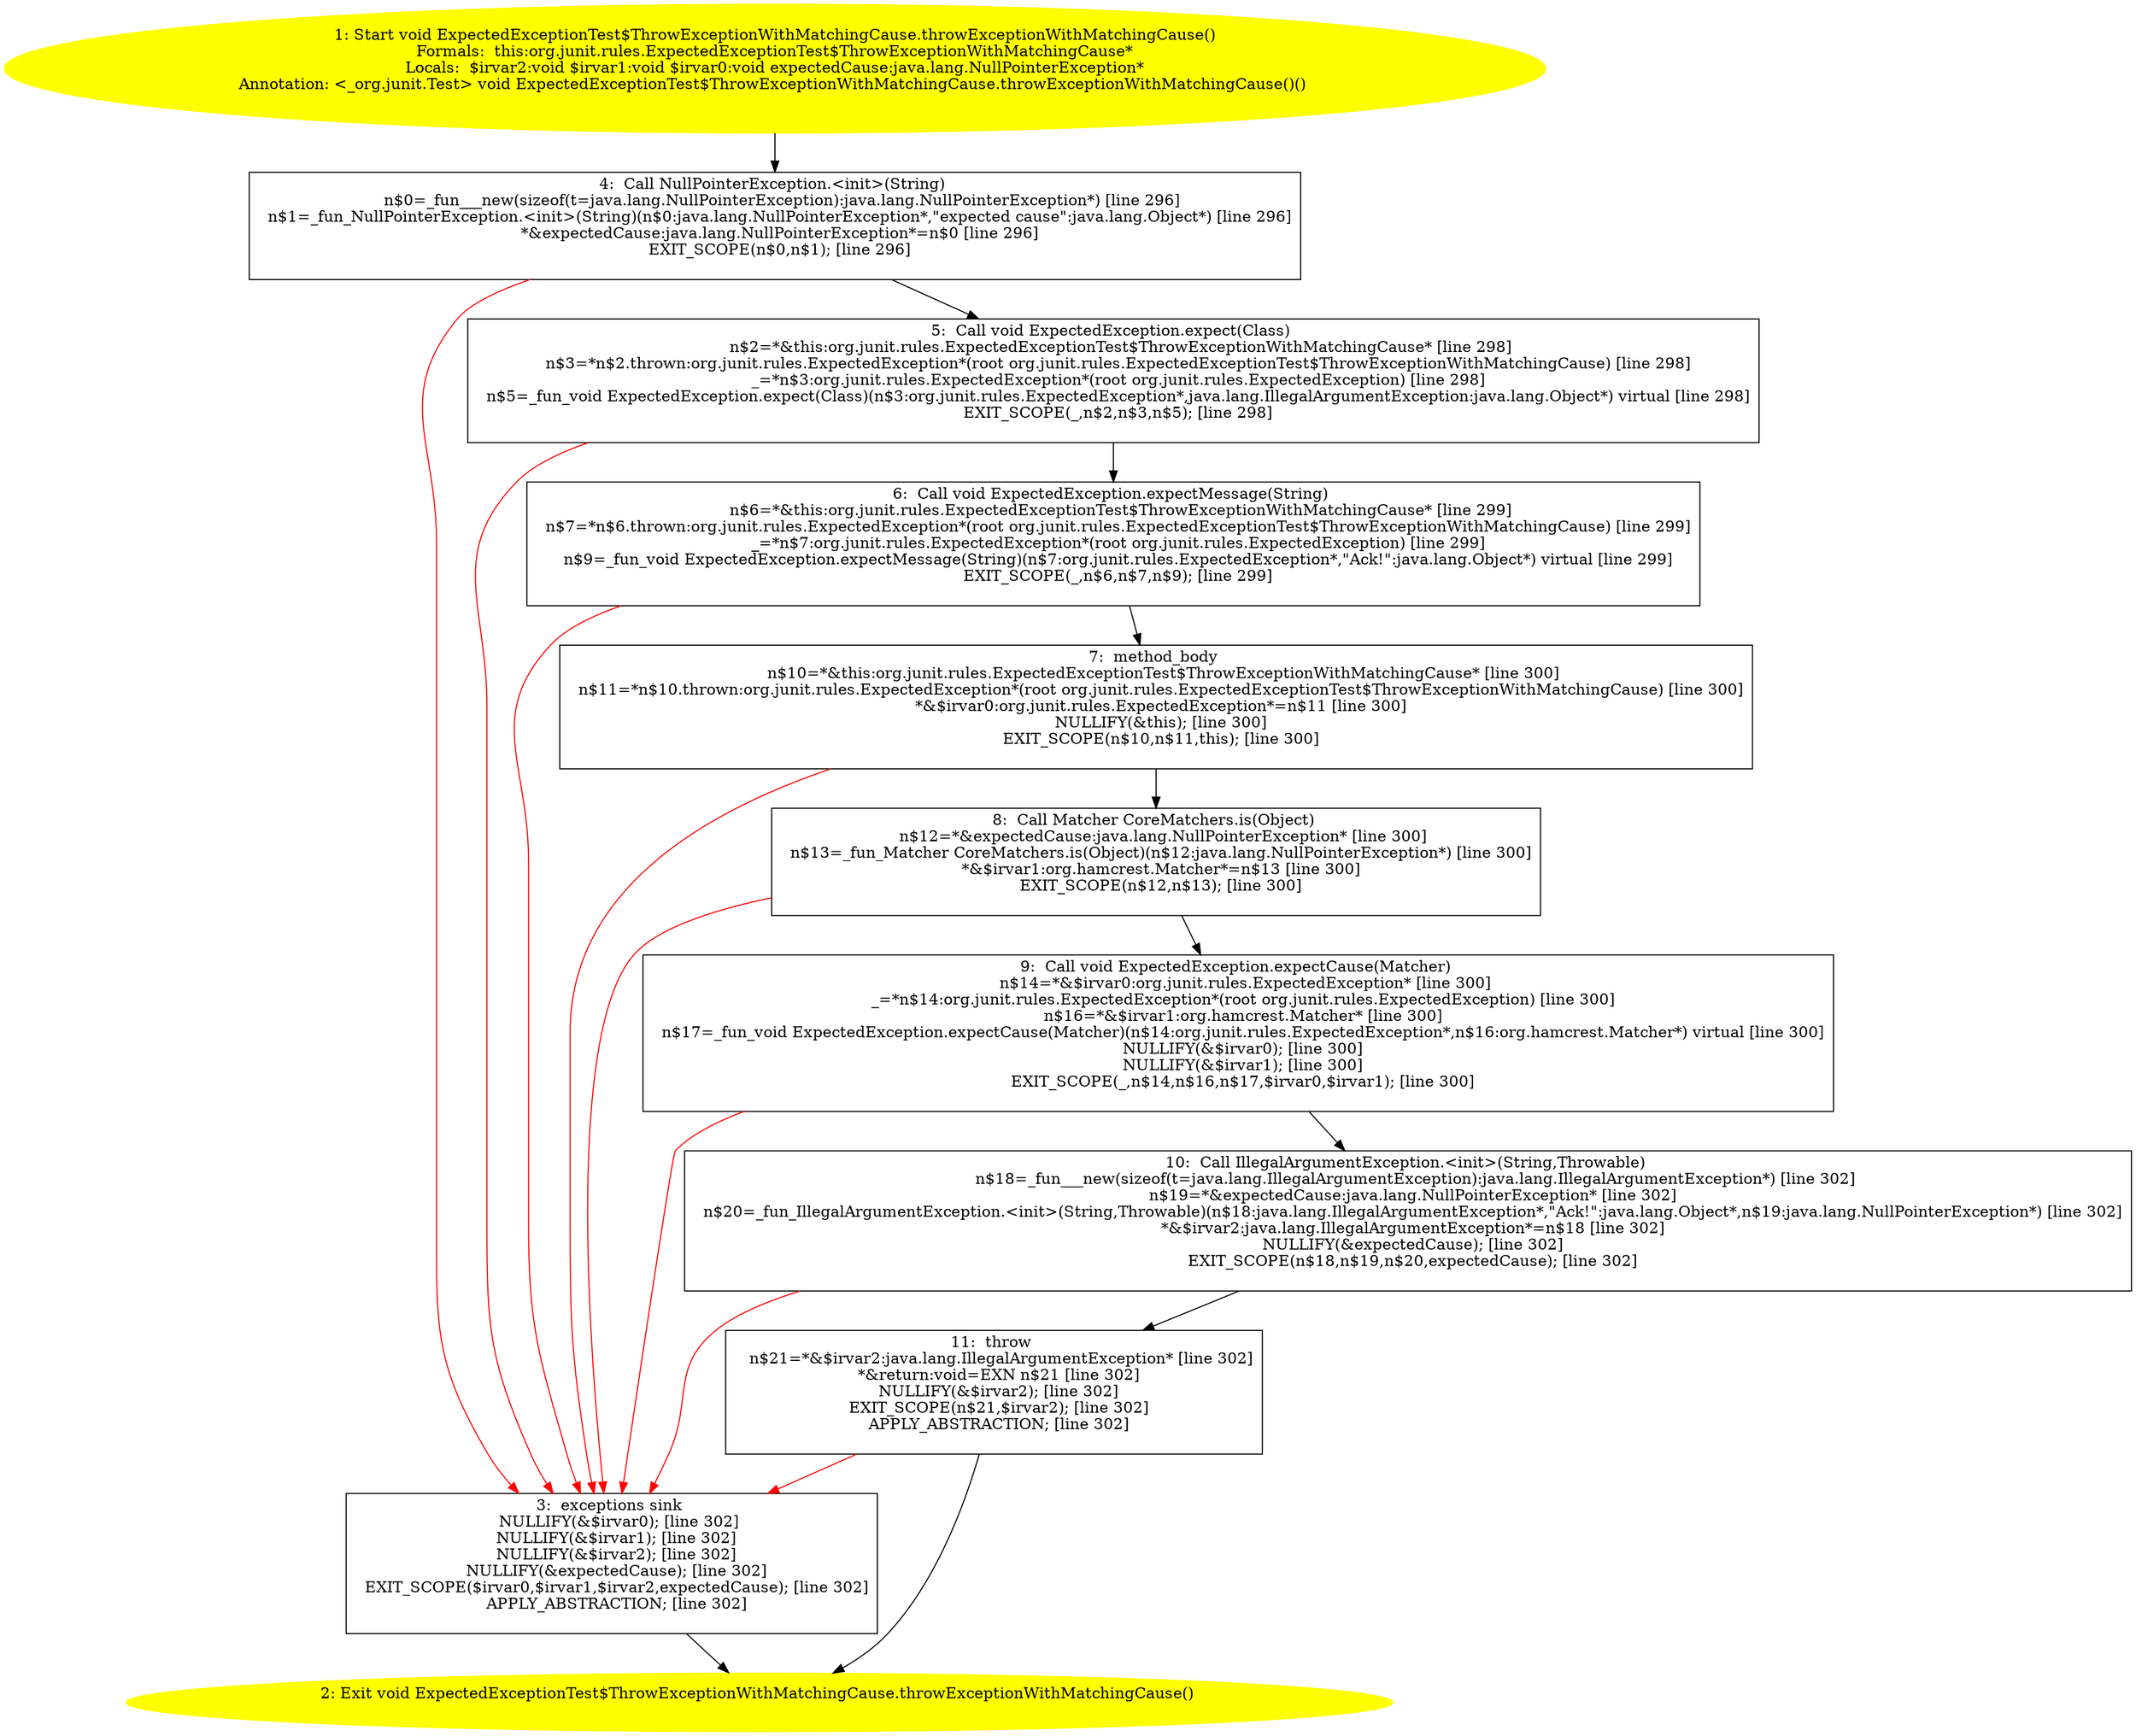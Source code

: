 /* @generated */
digraph cfg {
"org.junit.rules.ExpectedExceptionTest$ThrowExceptionWithMatchingCause.throwExceptionWithMatchingCaus.f793005b53773ccfae962421487a6dd4_1" [label="1: Start void ExpectedExceptionTest$ThrowExceptionWithMatchingCause.throwExceptionWithMatchingCause()\nFormals:  this:org.junit.rules.ExpectedExceptionTest$ThrowExceptionWithMatchingCause*\nLocals:  $irvar2:void $irvar1:void $irvar0:void expectedCause:java.lang.NullPointerException*\nAnnotation: <_org.junit.Test> void ExpectedExceptionTest$ThrowExceptionWithMatchingCause.throwExceptionWithMatchingCause()() \n  " color=yellow style=filled]
	

	 "org.junit.rules.ExpectedExceptionTest$ThrowExceptionWithMatchingCause.throwExceptionWithMatchingCaus.f793005b53773ccfae962421487a6dd4_1" -> "org.junit.rules.ExpectedExceptionTest$ThrowExceptionWithMatchingCause.throwExceptionWithMatchingCaus.f793005b53773ccfae962421487a6dd4_4" ;
"org.junit.rules.ExpectedExceptionTest$ThrowExceptionWithMatchingCause.throwExceptionWithMatchingCaus.f793005b53773ccfae962421487a6dd4_2" [label="2: Exit void ExpectedExceptionTest$ThrowExceptionWithMatchingCause.throwExceptionWithMatchingCause() \n  " color=yellow style=filled]
	

"org.junit.rules.ExpectedExceptionTest$ThrowExceptionWithMatchingCause.throwExceptionWithMatchingCaus.f793005b53773ccfae962421487a6dd4_3" [label="3:  exceptions sink \n   NULLIFY(&$irvar0); [line 302]\n  NULLIFY(&$irvar1); [line 302]\n  NULLIFY(&$irvar2); [line 302]\n  NULLIFY(&expectedCause); [line 302]\n  EXIT_SCOPE($irvar0,$irvar1,$irvar2,expectedCause); [line 302]\n  APPLY_ABSTRACTION; [line 302]\n " shape="box"]
	

	 "org.junit.rules.ExpectedExceptionTest$ThrowExceptionWithMatchingCause.throwExceptionWithMatchingCaus.f793005b53773ccfae962421487a6dd4_3" -> "org.junit.rules.ExpectedExceptionTest$ThrowExceptionWithMatchingCause.throwExceptionWithMatchingCaus.f793005b53773ccfae962421487a6dd4_2" ;
"org.junit.rules.ExpectedExceptionTest$ThrowExceptionWithMatchingCause.throwExceptionWithMatchingCaus.f793005b53773ccfae962421487a6dd4_4" [label="4:  Call NullPointerException.<init>(String) \n   n$0=_fun___new(sizeof(t=java.lang.NullPointerException):java.lang.NullPointerException*) [line 296]\n  n$1=_fun_NullPointerException.<init>(String)(n$0:java.lang.NullPointerException*,\"expected cause\":java.lang.Object*) [line 296]\n  *&expectedCause:java.lang.NullPointerException*=n$0 [line 296]\n  EXIT_SCOPE(n$0,n$1); [line 296]\n " shape="box"]
	

	 "org.junit.rules.ExpectedExceptionTest$ThrowExceptionWithMatchingCause.throwExceptionWithMatchingCaus.f793005b53773ccfae962421487a6dd4_4" -> "org.junit.rules.ExpectedExceptionTest$ThrowExceptionWithMatchingCause.throwExceptionWithMatchingCaus.f793005b53773ccfae962421487a6dd4_5" ;
	 "org.junit.rules.ExpectedExceptionTest$ThrowExceptionWithMatchingCause.throwExceptionWithMatchingCaus.f793005b53773ccfae962421487a6dd4_4" -> "org.junit.rules.ExpectedExceptionTest$ThrowExceptionWithMatchingCause.throwExceptionWithMatchingCaus.f793005b53773ccfae962421487a6dd4_3" [color="red" ];
"org.junit.rules.ExpectedExceptionTest$ThrowExceptionWithMatchingCause.throwExceptionWithMatchingCaus.f793005b53773ccfae962421487a6dd4_5" [label="5:  Call void ExpectedException.expect(Class) \n   n$2=*&this:org.junit.rules.ExpectedExceptionTest$ThrowExceptionWithMatchingCause* [line 298]\n  n$3=*n$2.thrown:org.junit.rules.ExpectedException*(root org.junit.rules.ExpectedExceptionTest$ThrowExceptionWithMatchingCause) [line 298]\n  _=*n$3:org.junit.rules.ExpectedException*(root org.junit.rules.ExpectedException) [line 298]\n  n$5=_fun_void ExpectedException.expect(Class)(n$3:org.junit.rules.ExpectedException*,java.lang.IllegalArgumentException:java.lang.Object*) virtual [line 298]\n  EXIT_SCOPE(_,n$2,n$3,n$5); [line 298]\n " shape="box"]
	

	 "org.junit.rules.ExpectedExceptionTest$ThrowExceptionWithMatchingCause.throwExceptionWithMatchingCaus.f793005b53773ccfae962421487a6dd4_5" -> "org.junit.rules.ExpectedExceptionTest$ThrowExceptionWithMatchingCause.throwExceptionWithMatchingCaus.f793005b53773ccfae962421487a6dd4_6" ;
	 "org.junit.rules.ExpectedExceptionTest$ThrowExceptionWithMatchingCause.throwExceptionWithMatchingCaus.f793005b53773ccfae962421487a6dd4_5" -> "org.junit.rules.ExpectedExceptionTest$ThrowExceptionWithMatchingCause.throwExceptionWithMatchingCaus.f793005b53773ccfae962421487a6dd4_3" [color="red" ];
"org.junit.rules.ExpectedExceptionTest$ThrowExceptionWithMatchingCause.throwExceptionWithMatchingCaus.f793005b53773ccfae962421487a6dd4_6" [label="6:  Call void ExpectedException.expectMessage(String) \n   n$6=*&this:org.junit.rules.ExpectedExceptionTest$ThrowExceptionWithMatchingCause* [line 299]\n  n$7=*n$6.thrown:org.junit.rules.ExpectedException*(root org.junit.rules.ExpectedExceptionTest$ThrowExceptionWithMatchingCause) [line 299]\n  _=*n$7:org.junit.rules.ExpectedException*(root org.junit.rules.ExpectedException) [line 299]\n  n$9=_fun_void ExpectedException.expectMessage(String)(n$7:org.junit.rules.ExpectedException*,\"Ack!\":java.lang.Object*) virtual [line 299]\n  EXIT_SCOPE(_,n$6,n$7,n$9); [line 299]\n " shape="box"]
	

	 "org.junit.rules.ExpectedExceptionTest$ThrowExceptionWithMatchingCause.throwExceptionWithMatchingCaus.f793005b53773ccfae962421487a6dd4_6" -> "org.junit.rules.ExpectedExceptionTest$ThrowExceptionWithMatchingCause.throwExceptionWithMatchingCaus.f793005b53773ccfae962421487a6dd4_7" ;
	 "org.junit.rules.ExpectedExceptionTest$ThrowExceptionWithMatchingCause.throwExceptionWithMatchingCaus.f793005b53773ccfae962421487a6dd4_6" -> "org.junit.rules.ExpectedExceptionTest$ThrowExceptionWithMatchingCause.throwExceptionWithMatchingCaus.f793005b53773ccfae962421487a6dd4_3" [color="red" ];
"org.junit.rules.ExpectedExceptionTest$ThrowExceptionWithMatchingCause.throwExceptionWithMatchingCaus.f793005b53773ccfae962421487a6dd4_7" [label="7:  method_body \n   n$10=*&this:org.junit.rules.ExpectedExceptionTest$ThrowExceptionWithMatchingCause* [line 300]\n  n$11=*n$10.thrown:org.junit.rules.ExpectedException*(root org.junit.rules.ExpectedExceptionTest$ThrowExceptionWithMatchingCause) [line 300]\n  *&$irvar0:org.junit.rules.ExpectedException*=n$11 [line 300]\n  NULLIFY(&this); [line 300]\n  EXIT_SCOPE(n$10,n$11,this); [line 300]\n " shape="box"]
	

	 "org.junit.rules.ExpectedExceptionTest$ThrowExceptionWithMatchingCause.throwExceptionWithMatchingCaus.f793005b53773ccfae962421487a6dd4_7" -> "org.junit.rules.ExpectedExceptionTest$ThrowExceptionWithMatchingCause.throwExceptionWithMatchingCaus.f793005b53773ccfae962421487a6dd4_8" ;
	 "org.junit.rules.ExpectedExceptionTest$ThrowExceptionWithMatchingCause.throwExceptionWithMatchingCaus.f793005b53773ccfae962421487a6dd4_7" -> "org.junit.rules.ExpectedExceptionTest$ThrowExceptionWithMatchingCause.throwExceptionWithMatchingCaus.f793005b53773ccfae962421487a6dd4_3" [color="red" ];
"org.junit.rules.ExpectedExceptionTest$ThrowExceptionWithMatchingCause.throwExceptionWithMatchingCaus.f793005b53773ccfae962421487a6dd4_8" [label="8:  Call Matcher CoreMatchers.is(Object) \n   n$12=*&expectedCause:java.lang.NullPointerException* [line 300]\n  n$13=_fun_Matcher CoreMatchers.is(Object)(n$12:java.lang.NullPointerException*) [line 300]\n  *&$irvar1:org.hamcrest.Matcher*=n$13 [line 300]\n  EXIT_SCOPE(n$12,n$13); [line 300]\n " shape="box"]
	

	 "org.junit.rules.ExpectedExceptionTest$ThrowExceptionWithMatchingCause.throwExceptionWithMatchingCaus.f793005b53773ccfae962421487a6dd4_8" -> "org.junit.rules.ExpectedExceptionTest$ThrowExceptionWithMatchingCause.throwExceptionWithMatchingCaus.f793005b53773ccfae962421487a6dd4_9" ;
	 "org.junit.rules.ExpectedExceptionTest$ThrowExceptionWithMatchingCause.throwExceptionWithMatchingCaus.f793005b53773ccfae962421487a6dd4_8" -> "org.junit.rules.ExpectedExceptionTest$ThrowExceptionWithMatchingCause.throwExceptionWithMatchingCaus.f793005b53773ccfae962421487a6dd4_3" [color="red" ];
"org.junit.rules.ExpectedExceptionTest$ThrowExceptionWithMatchingCause.throwExceptionWithMatchingCaus.f793005b53773ccfae962421487a6dd4_9" [label="9:  Call void ExpectedException.expectCause(Matcher) \n   n$14=*&$irvar0:org.junit.rules.ExpectedException* [line 300]\n  _=*n$14:org.junit.rules.ExpectedException*(root org.junit.rules.ExpectedException) [line 300]\n  n$16=*&$irvar1:org.hamcrest.Matcher* [line 300]\n  n$17=_fun_void ExpectedException.expectCause(Matcher)(n$14:org.junit.rules.ExpectedException*,n$16:org.hamcrest.Matcher*) virtual [line 300]\n  NULLIFY(&$irvar0); [line 300]\n  NULLIFY(&$irvar1); [line 300]\n  EXIT_SCOPE(_,n$14,n$16,n$17,$irvar0,$irvar1); [line 300]\n " shape="box"]
	

	 "org.junit.rules.ExpectedExceptionTest$ThrowExceptionWithMatchingCause.throwExceptionWithMatchingCaus.f793005b53773ccfae962421487a6dd4_9" -> "org.junit.rules.ExpectedExceptionTest$ThrowExceptionWithMatchingCause.throwExceptionWithMatchingCaus.f793005b53773ccfae962421487a6dd4_10" ;
	 "org.junit.rules.ExpectedExceptionTest$ThrowExceptionWithMatchingCause.throwExceptionWithMatchingCaus.f793005b53773ccfae962421487a6dd4_9" -> "org.junit.rules.ExpectedExceptionTest$ThrowExceptionWithMatchingCause.throwExceptionWithMatchingCaus.f793005b53773ccfae962421487a6dd4_3" [color="red" ];
"org.junit.rules.ExpectedExceptionTest$ThrowExceptionWithMatchingCause.throwExceptionWithMatchingCaus.f793005b53773ccfae962421487a6dd4_10" [label="10:  Call IllegalArgumentException.<init>(String,Throwable) \n   n$18=_fun___new(sizeof(t=java.lang.IllegalArgumentException):java.lang.IllegalArgumentException*) [line 302]\n  n$19=*&expectedCause:java.lang.NullPointerException* [line 302]\n  n$20=_fun_IllegalArgumentException.<init>(String,Throwable)(n$18:java.lang.IllegalArgumentException*,\"Ack!\":java.lang.Object*,n$19:java.lang.NullPointerException*) [line 302]\n  *&$irvar2:java.lang.IllegalArgumentException*=n$18 [line 302]\n  NULLIFY(&expectedCause); [line 302]\n  EXIT_SCOPE(n$18,n$19,n$20,expectedCause); [line 302]\n " shape="box"]
	

	 "org.junit.rules.ExpectedExceptionTest$ThrowExceptionWithMatchingCause.throwExceptionWithMatchingCaus.f793005b53773ccfae962421487a6dd4_10" -> "org.junit.rules.ExpectedExceptionTest$ThrowExceptionWithMatchingCause.throwExceptionWithMatchingCaus.f793005b53773ccfae962421487a6dd4_11" ;
	 "org.junit.rules.ExpectedExceptionTest$ThrowExceptionWithMatchingCause.throwExceptionWithMatchingCaus.f793005b53773ccfae962421487a6dd4_10" -> "org.junit.rules.ExpectedExceptionTest$ThrowExceptionWithMatchingCause.throwExceptionWithMatchingCaus.f793005b53773ccfae962421487a6dd4_3" [color="red" ];
"org.junit.rules.ExpectedExceptionTest$ThrowExceptionWithMatchingCause.throwExceptionWithMatchingCaus.f793005b53773ccfae962421487a6dd4_11" [label="11:  throw \n   n$21=*&$irvar2:java.lang.IllegalArgumentException* [line 302]\n  *&return:void=EXN n$21 [line 302]\n  NULLIFY(&$irvar2); [line 302]\n  EXIT_SCOPE(n$21,$irvar2); [line 302]\n  APPLY_ABSTRACTION; [line 302]\n " shape="box"]
	

	 "org.junit.rules.ExpectedExceptionTest$ThrowExceptionWithMatchingCause.throwExceptionWithMatchingCaus.f793005b53773ccfae962421487a6dd4_11" -> "org.junit.rules.ExpectedExceptionTest$ThrowExceptionWithMatchingCause.throwExceptionWithMatchingCaus.f793005b53773ccfae962421487a6dd4_2" ;
	 "org.junit.rules.ExpectedExceptionTest$ThrowExceptionWithMatchingCause.throwExceptionWithMatchingCaus.f793005b53773ccfae962421487a6dd4_11" -> "org.junit.rules.ExpectedExceptionTest$ThrowExceptionWithMatchingCause.throwExceptionWithMatchingCaus.f793005b53773ccfae962421487a6dd4_3" [color="red" ];
}
